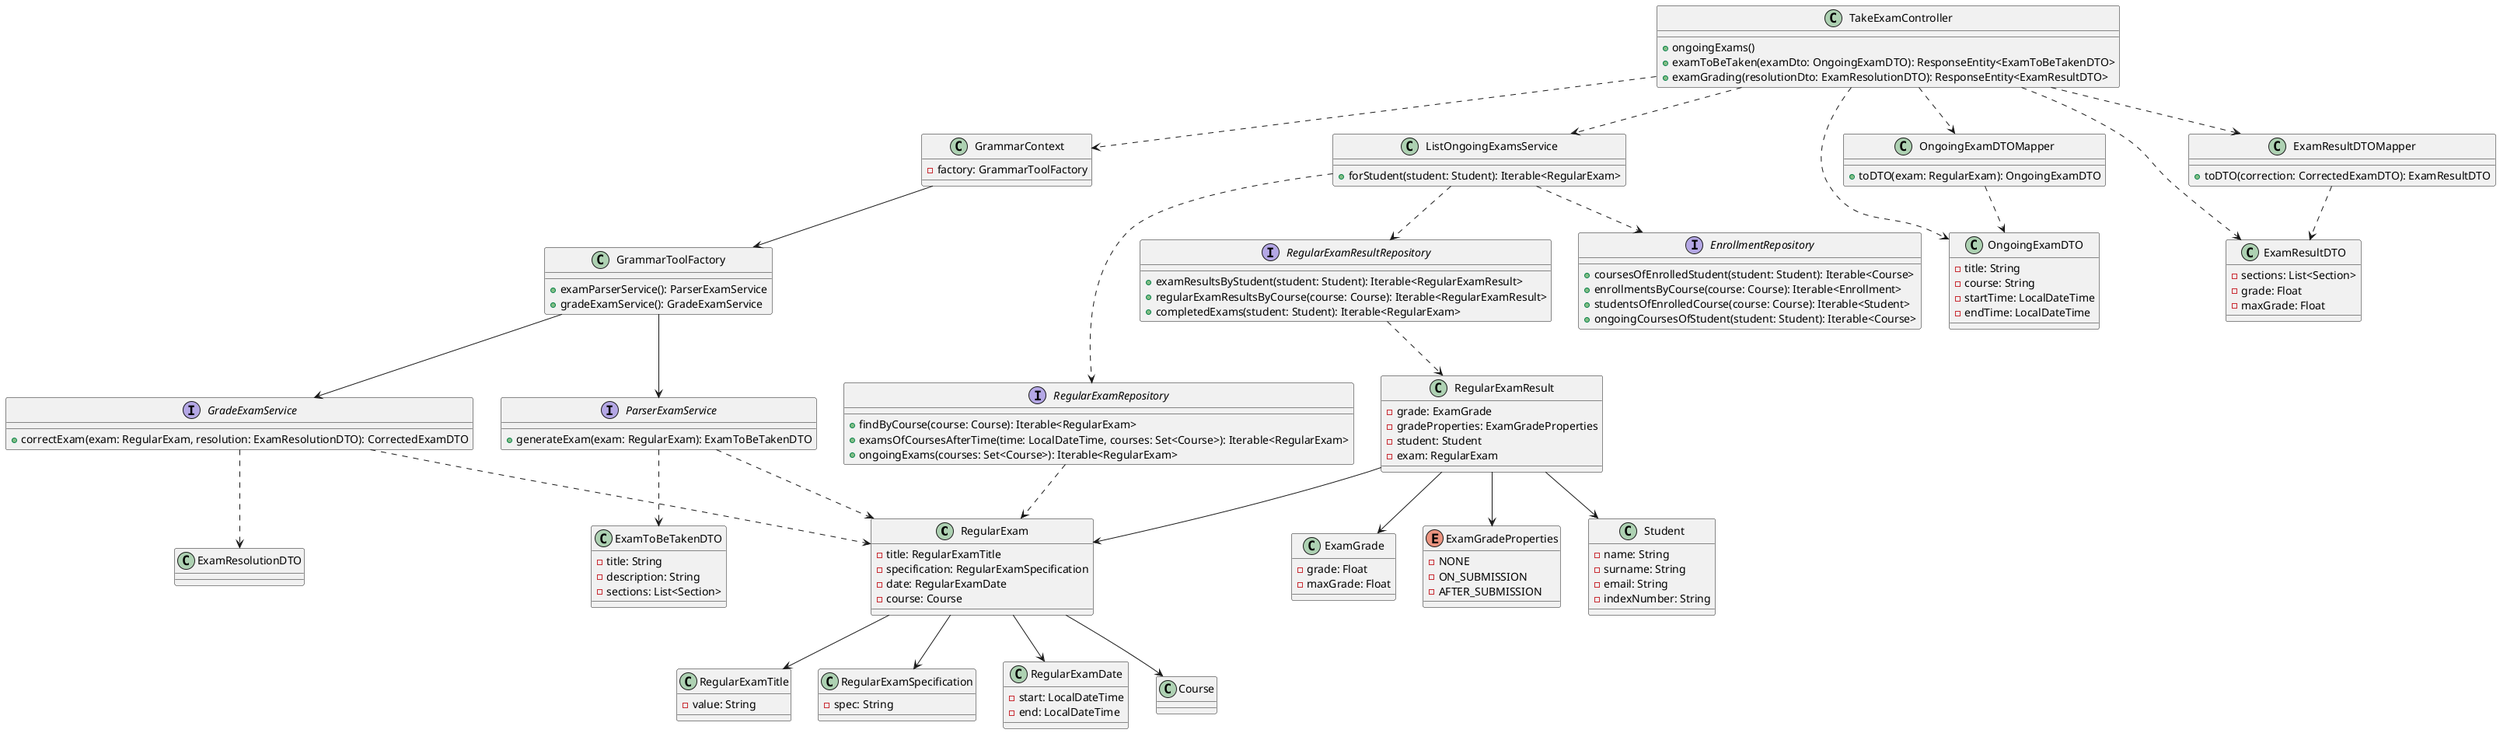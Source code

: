 @startuml
class RegularExam {
    - title: RegularExamTitle
    - specification: RegularExamSpecification
    - date: RegularExamDate
    - course: Course
}

class RegularExamTitle {
    - value: String
}

class RegularExamSpecification {
    - spec: String
}

class RegularExamDate {
    - start: LocalDateTime
    - end: LocalDateTime
}

class Course {
}

class RegularExamResult {
    - grade: ExamGrade
    - gradeProperties: ExamGradeProperties
    - student: Student
    - exam: RegularExam
}

class ExamGrade {
    - grade: Float
    - maxGrade: Float
}

enum ExamGradeProperties {
    - NONE
    - ON_SUBMISSION
    - AFTER_SUBMISSION
}

class Student {
    - name: String
    - surname: String
    - email: String
    - indexNumber: String
}

class TakeExamController {
    + ongoingExams()
    + examToBeTaken(examDto: OngoingExamDTO): ResponseEntity<ExamToBeTakenDTO>
    + examGrading(resolutionDto: ExamResolutionDTO): ResponseEntity<ExamResultDTO>
}

interface ParserExamService {
    + generateExam(exam: RegularExam): ExamToBeTakenDTO
}

interface GradeExamService {
    + correctExam(exam: RegularExam, resolution: ExamResolutionDTO): CorrectedExamDTO
}

interface RegularExamRepository {
    + findByCourse(course: Course): Iterable<RegularExam>
    + examsOfCoursesAfterTime(time: LocalDateTime, courses: Set<Course>): Iterable<RegularExam>
    + ongoingExams(courses: Set<Course>): Iterable<RegularExam>
}

interface EnrollmentRepository {
    + coursesOfEnrolledStudent(student: Student): Iterable<Course>
    + enrollmentsByCourse(course: Course): Iterable<Enrollment>
    + studentsOfEnrolledCourse(course: Course): Iterable<Student>
    + ongoingCoursesOfStudent(student: Student): Iterable<Course>
}

interface RegularExamResultRepository {
    + examResultsByStudent(student: Student): Iterable<RegularExamResult>
    + regularExamResultsByCourse(course: Course): Iterable<RegularExamResult>
    + completedExams(student: Student): Iterable<RegularExam>
}

class OngoingExamDTO {
    - title: String
    - course: String
    - startTime: LocalDateTime
    - endTime: LocalDateTime
}

class OngoingExamDTOMapper {
    + toDTO(exam: RegularExam): OngoingExamDTO
}

class ListOngoingExamsService {
    + forStudent(student: Student): Iterable<RegularExam>
}

class ExamToBeTakenDTO {
    - title: String
    - description: String
    - sections: List<Section>
}

class GrammarContext {
    - factory: GrammarToolFactory
}

class GrammarToolFactory {
    + examParserService(): ParserExamService
    + gradeExamService(): GradeExamService
}

class ExamResultDTO {
    - sections: List<Section>
    - grade: Float
    - maxGrade: Float
}

class ExamResultDTOMapper {
    + toDTO(correction: CorrectedExamDTO): ExamResultDTO
}

RegularExam --> RegularExamTitle
RegularExam --> RegularExamSpecification
RegularExam --> RegularExamDate
RegularExam --> Course

RegularExamResult --> ExamGrade
RegularExamResult --> ExamGradeProperties
RegularExamResult --> Student
RegularExamResult --> RegularExam

RegularExamRepository ..> RegularExam
RegularExamResultRepository ..> RegularExamResult

ParserExamService ..> RegularExam
GradeExamService ..> RegularExam

ParserExamService ..> ExamToBeTakenDTO

TakeExamController ..> GrammarContext
GrammarContext --> GrammarToolFactory
GrammarToolFactory --> ParserExamService
GrammarToolFactory --> GradeExamService

GradeExamService ..> ExamResolutionDTO

TakeExamController ..> ExamResultDTOMapper
TakeExamController ..> ExamResultDTO
ExamResultDTOMapper ..> ExamResultDTO

TakeExamController ..> OngoingExamDTOMapper
TakeExamController ..> OngoingExamDTO
OngoingExamDTOMapper ..> OngoingExamDTO

TakeExamController ..> ListOngoingExamsService
ListOngoingExamsService ..> RegularExamRepository
ListOngoingExamsService ..> EnrollmentRepository
ListOngoingExamsService ..> RegularExamResultRepository

@enduml